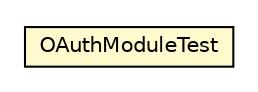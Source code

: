 #!/usr/local/bin/dot
#
# Class diagram 
# Generated by UMLGraph version R5_6-24-gf6e263 (http://www.umlgraph.org/)
#

digraph G {
	edge [fontname="Helvetica",fontsize=10,labelfontname="Helvetica",labelfontsize=10];
	node [fontname="Helvetica",fontsize=10,shape=plaintext];
	nodesep=0.25;
	ranksep=0.5;
	// net.trajano.auth.test.OAuthModuleTest
	c82 [label=<<table title="net.trajano.auth.test.OAuthModuleTest" border="0" cellborder="1" cellspacing="0" cellpadding="2" port="p" bgcolor="lemonChiffon" href="./OAuthModuleTest.html">
		<tr><td><table border="0" cellspacing="0" cellpadding="1">
<tr><td align="center" balign="center"> OAuthModuleTest </td></tr>
		</table></td></tr>
		</table>>, URL="./OAuthModuleTest.html", fontname="Helvetica", fontcolor="black", fontsize=10.0];
}

